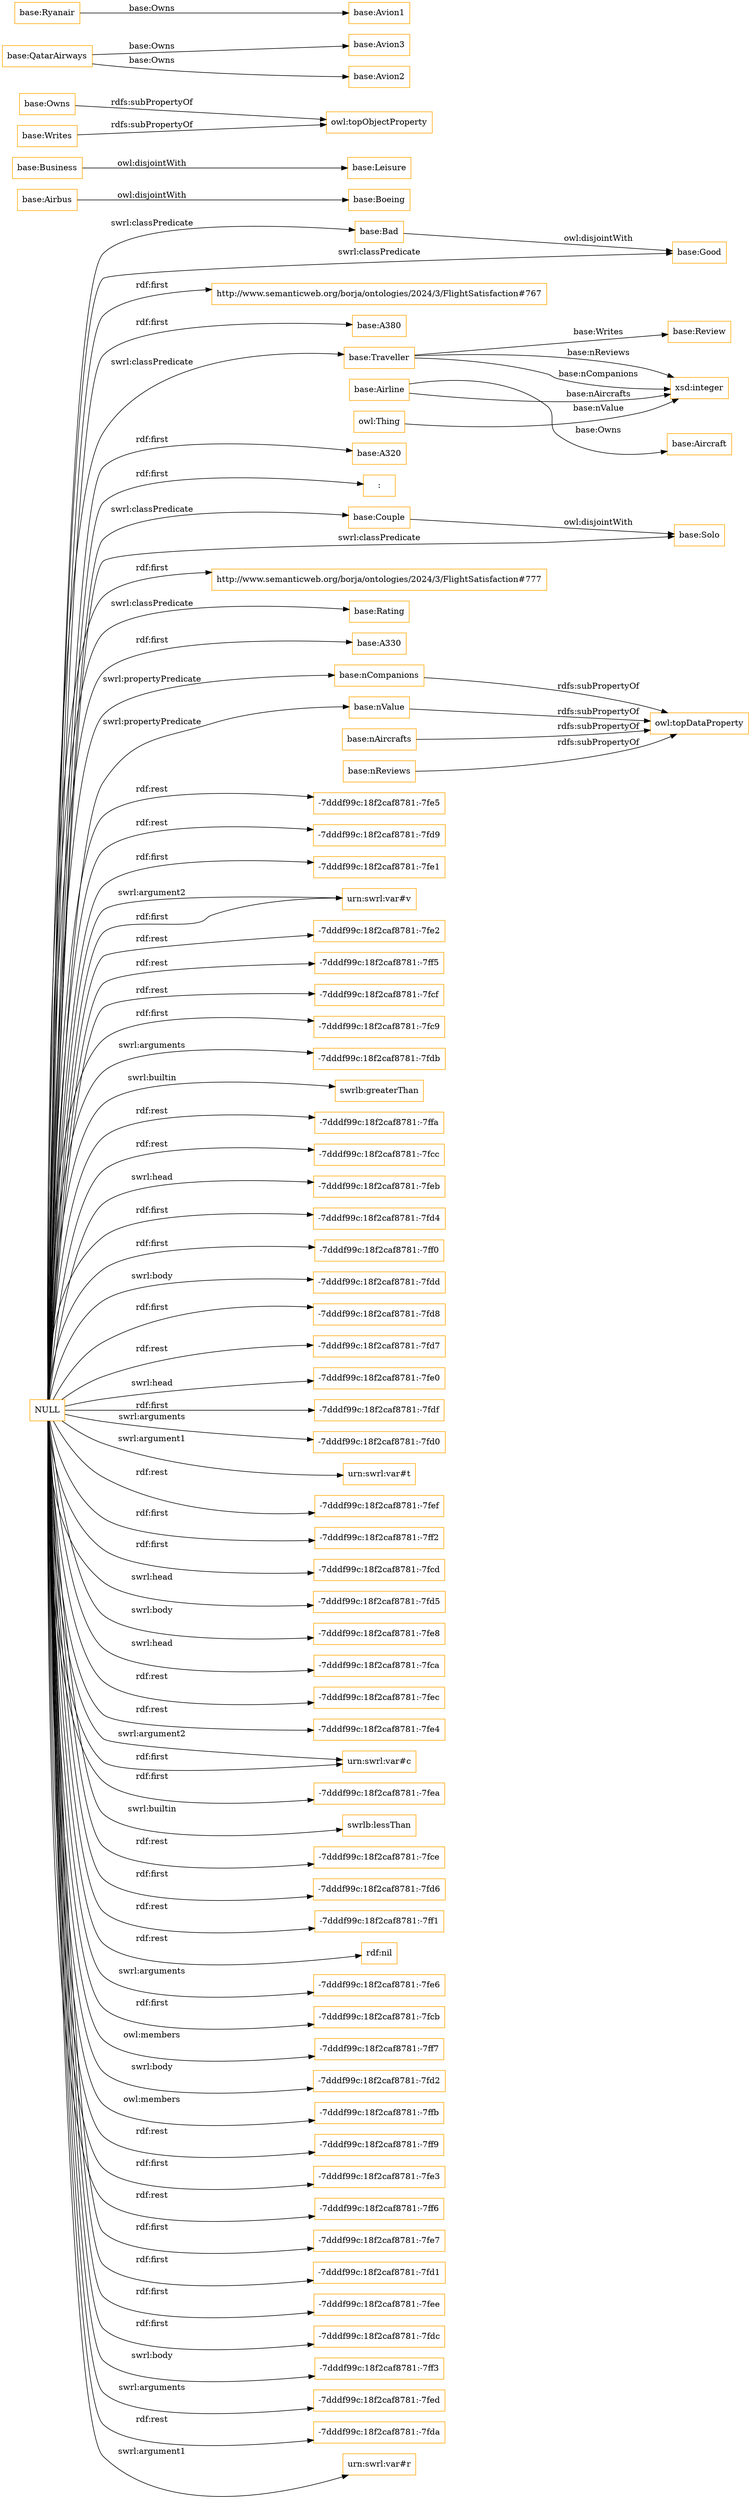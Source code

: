 digraph ar2dtool_diagram { 
rankdir=LR;
size="1501"
node [shape = rectangle, color="orange"]; "base:Bad" "base:Review" "base:Airline" "base:Boeing" "http://www.semanticweb.org/borja/ontologies/2024/3/FlightSatisfaction#767" "base:Aircraft" "base:A380" "base:Traveller" "base:A320" ":" "base:Couple" "http://www.semanticweb.org/borja/ontologies/2024/3/FlightSatisfaction#777" "base:Solo" "base:Leisure" "base:Good" "base:Business" "base:Rating" "base:Airbus" "base:A330" ; /*classes style*/
	"base:Couple" -> "base:Solo" [ label = "owl:disjointWith" ];
	"base:nCompanions" -> "owl:topDataProperty" [ label = "rdfs:subPropertyOf" ];
	"base:Bad" -> "base:Good" [ label = "owl:disjointWith" ];
	"base:Owns" -> "owl:topObjectProperty" [ label = "rdfs:subPropertyOf" ];
	"base:Business" -> "base:Leisure" [ label = "owl:disjointWith" ];
	"base:QatarAirways" -> "base:Avion3" [ label = "base:Owns" ];
	"base:QatarAirways" -> "base:Avion2" [ label = "base:Owns" ];
	"base:nValue" -> "owl:topDataProperty" [ label = "rdfs:subPropertyOf" ];
	"base:Airbus" -> "base:Boeing" [ label = "owl:disjointWith" ];
	"base:nAircrafts" -> "owl:topDataProperty" [ label = "rdfs:subPropertyOf" ];
	"base:Ryanair" -> "base:Avion1" [ label = "base:Owns" ];
	"base:nReviews" -> "owl:topDataProperty" [ label = "rdfs:subPropertyOf" ];
	"NULL" -> "http://www.semanticweb.org/borja/ontologies/2024/3/FlightSatisfaction#777" [ label = "rdf:first" ];
	"NULL" -> "-7dddf99c:18f2caf8781:-7fe5" [ label = "rdf:rest" ];
	"NULL" -> "base:Solo" [ label = "swrl:classPredicate" ];
	"NULL" -> "-7dddf99c:18f2caf8781:-7fd9" [ label = "rdf:rest" ];
	"NULL" -> "-7dddf99c:18f2caf8781:-7fe1" [ label = "rdf:first" ];
	"NULL" -> "base:Traveller" [ label = "swrl:classPredicate" ];
	"NULL" -> "urn:swrl:var#v" [ label = "swrl:argument2" ];
	"NULL" -> "-7dddf99c:18f2caf8781:-7fe2" [ label = "rdf:rest" ];
	"NULL" -> "base:Bad" [ label = "swrl:classPredicate" ];
	"NULL" -> "-7dddf99c:18f2caf8781:-7ff5" [ label = "rdf:rest" ];
	"NULL" -> "base:Couple" [ label = "swrl:classPredicate" ];
	"NULL" -> "-7dddf99c:18f2caf8781:-7fcf" [ label = "rdf:rest" ];
	"NULL" -> "-7dddf99c:18f2caf8781:-7fc9" [ label = "rdf:first" ];
	"NULL" -> "-7dddf99c:18f2caf8781:-7fdb" [ label = "swrl:arguments" ];
	"NULL" -> "swrlb:greaterThan" [ label = "swrl:builtin" ];
	"NULL" -> "-7dddf99c:18f2caf8781:-7ffa" [ label = "rdf:rest" ];
	"NULL" -> "-7dddf99c:18f2caf8781:-7fcc" [ label = "rdf:rest" ];
	"NULL" -> "-7dddf99c:18f2caf8781:-7feb" [ label = "swrl:head" ];
	"NULL" -> "-7dddf99c:18f2caf8781:-7fd4" [ label = "rdf:first" ];
	"NULL" -> "base:A380" [ label = "rdf:first" ];
	"NULL" -> "-7dddf99c:18f2caf8781:-7ff0" [ label = "rdf:first" ];
	"NULL" -> "-7dddf99c:18f2caf8781:-7fdd" [ label = "swrl:body" ];
	"NULL" -> "-7dddf99c:18f2caf8781:-7fd8" [ label = "rdf:first" ];
	"NULL" -> "-7dddf99c:18f2caf8781:-7fd7" [ label = "rdf:rest" ];
	"NULL" -> "-7dddf99c:18f2caf8781:-7fe0" [ label = "swrl:head" ];
	"NULL" -> "-7dddf99c:18f2caf8781:-7fdf" [ label = "rdf:first" ];
	"NULL" -> "-7dddf99c:18f2caf8781:-7fd0" [ label = "swrl:arguments" ];
	"NULL" -> "urn:swrl:var#t" [ label = "swrl:argument1" ];
	"NULL" -> "base:A320" [ label = "rdf:first" ];
	"NULL" -> "-7dddf99c:18f2caf8781:-7fef" [ label = "rdf:rest" ];
	"NULL" -> "-7dddf99c:18f2caf8781:-7ff2" [ label = "rdf:first" ];
	"NULL" -> "-7dddf99c:18f2caf8781:-7fcd" [ label = "rdf:first" ];
	"NULL" -> "-7dddf99c:18f2caf8781:-7fd5" [ label = "swrl:head" ];
	"NULL" -> "-7dddf99c:18f2caf8781:-7fe8" [ label = "swrl:body" ];
	"NULL" -> "urn:swrl:var#v" [ label = "rdf:first" ];
	"NULL" -> "-7dddf99c:18f2caf8781:-7fca" [ label = "swrl:head" ];
	"NULL" -> "-7dddf99c:18f2caf8781:-7fec" [ label = "rdf:rest" ];
	"NULL" -> "base:nValue" [ label = "swrl:propertyPredicate" ];
	"NULL" -> "-7dddf99c:18f2caf8781:-7fe4" [ label = "rdf:rest" ];
	"NULL" -> "urn:swrl:var#c" [ label = "swrl:argument2" ];
	"NULL" -> "-7dddf99c:18f2caf8781:-7fea" [ label = "rdf:first" ];
	"NULL" -> "swrlb:lessThan" [ label = "swrl:builtin" ];
	"NULL" -> "-7dddf99c:18f2caf8781:-7fce" [ label = "rdf:rest" ];
	"NULL" -> ":" [ label = "rdf:first" ];
	"NULL" -> "-7dddf99c:18f2caf8781:-7fd6" [ label = "rdf:first" ];
	"NULL" -> "-7dddf99c:18f2caf8781:-7ff1" [ label = "rdf:rest" ];
	"NULL" -> "rdf:nil" [ label = "rdf:rest" ];
	"NULL" -> "urn:swrl:var#c" [ label = "rdf:first" ];
	"NULL" -> "-7dddf99c:18f2caf8781:-7fe6" [ label = "swrl:arguments" ];
	"NULL" -> "-7dddf99c:18f2caf8781:-7fcb" [ label = "rdf:first" ];
	"NULL" -> "base:Rating" [ label = "swrl:classPredicate" ];
	"NULL" -> "-7dddf99c:18f2caf8781:-7ff7" [ label = "owl:members" ];
	"NULL" -> "-7dddf99c:18f2caf8781:-7fd2" [ label = "swrl:body" ];
	"NULL" -> "-7dddf99c:18f2caf8781:-7ffb" [ label = "owl:members" ];
	"NULL" -> "-7dddf99c:18f2caf8781:-7ff9" [ label = "rdf:rest" ];
	"NULL" -> "-7dddf99c:18f2caf8781:-7fe3" [ label = "rdf:first" ];
	"NULL" -> "-7dddf99c:18f2caf8781:-7ff6" [ label = "rdf:rest" ];
	"NULL" -> "-7dddf99c:18f2caf8781:-7fe7" [ label = "rdf:first" ];
	"NULL" -> "-7dddf99c:18f2caf8781:-7fd1" [ label = "rdf:first" ];
	"NULL" -> "-7dddf99c:18f2caf8781:-7fee" [ label = "rdf:first" ];
	"NULL" -> "http://www.semanticweb.org/borja/ontologies/2024/3/FlightSatisfaction#767" [ label = "rdf:first" ];
	"NULL" -> "-7dddf99c:18f2caf8781:-7fdc" [ label = "rdf:first" ];
	"NULL" -> "-7dddf99c:18f2caf8781:-7ff3" [ label = "swrl:body" ];
	"NULL" -> "-7dddf99c:18f2caf8781:-7fed" [ label = "swrl:arguments" ];
	"NULL" -> "base:A330" [ label = "rdf:first" ];
	"NULL" -> "base:nCompanions" [ label = "swrl:propertyPredicate" ];
	"NULL" -> "-7dddf99c:18f2caf8781:-7fda" [ label = "rdf:rest" ];
	"NULL" -> "base:Good" [ label = "swrl:classPredicate" ];
	"NULL" -> "urn:swrl:var#r" [ label = "swrl:argument1" ];
	"base:Writes" -> "owl:topObjectProperty" [ label = "rdfs:subPropertyOf" ];
	"base:Airline" -> "xsd:integer" [ label = "base:nAircrafts" ];
	"base:Airline" -> "base:Aircraft" [ label = "base:Owns" ];
	"base:Traveller" -> "xsd:integer" [ label = "base:nReviews" ];
	"base:Traveller" -> "xsd:integer" [ label = "base:nCompanions" ];
	"owl:Thing" -> "xsd:integer" [ label = "base:nValue" ];
	"base:Traveller" -> "base:Review" [ label = "base:Writes" ];

}
